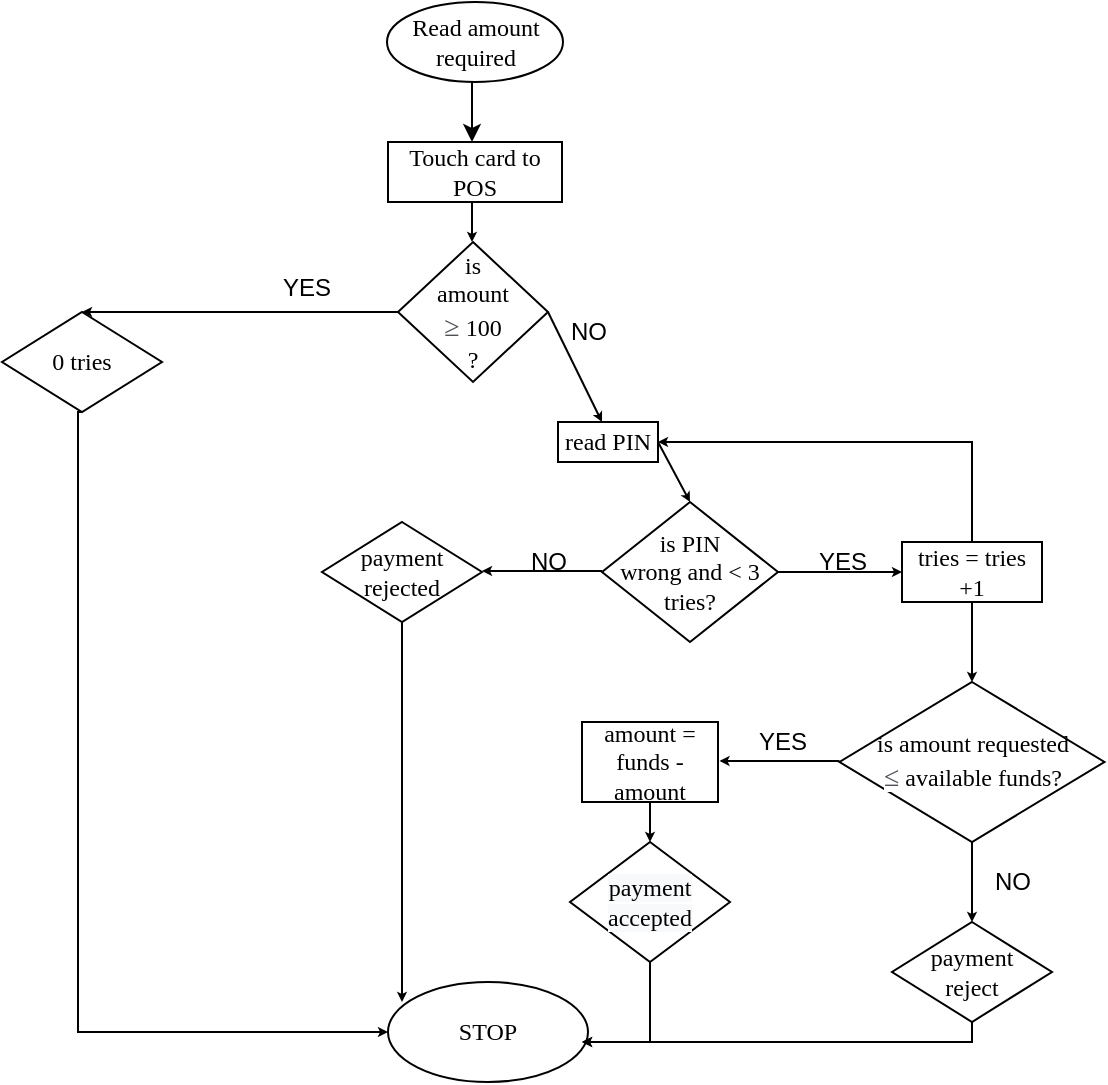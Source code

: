 <mxfile version="17.4.0" type="github">
  <diagram id="GcERge5uJeue2Id1lJ1n" name="Page-1">
    <mxGraphModel dx="1038" dy="547" grid="1" gridSize="10" guides="1" tooltips="1" connect="1" arrows="1" fold="1" page="1" pageScale="1" pageWidth="850" pageHeight="1100" math="0" shadow="0">
      <root>
        <mxCell id="0" />
        <mxCell id="1" parent="0" />
        <mxCell id="C27D3CF7ukaGN8gM3yJd-1" value="&lt;font face=&quot;Times New Roman&quot;&gt;Read amount required&lt;/font&gt;" style="ellipse;whiteSpace=wrap;html=1;" parent="1" vertex="1">
          <mxGeometry x="382.5" width="88" height="40" as="geometry" />
        </mxCell>
        <mxCell id="C27D3CF7ukaGN8gM3yJd-2" value="" style="endArrow=classic;html=1;rounded=0;" parent="1" edge="1">
          <mxGeometry width="50" height="50" relative="1" as="geometry">
            <mxPoint x="425" y="40" as="sourcePoint" />
            <mxPoint x="425" y="70" as="targetPoint" />
          </mxGeometry>
        </mxCell>
        <mxCell id="C27D3CF7ukaGN8gM3yJd-4" value="&lt;font face=&quot;Times New Roman&quot;&gt;Touch card to POS&lt;/font&gt;" style="rounded=0;whiteSpace=wrap;html=1;" parent="1" vertex="1">
          <mxGeometry x="383" y="70" width="87" height="30" as="geometry" />
        </mxCell>
        <mxCell id="C27D3CF7ukaGN8gM3yJd-5" value="&lt;font face=&quot;Times New Roman&quot;&gt;is &lt;br&gt;amount &lt;br&gt;&lt;/font&gt;&lt;span style=&quot;color: rgb(77 , 81 , 86) ; font-size: 14px ; text-align: left ; background-color: rgb(255 , 255 , 255)&quot;&gt;&lt;font face=&quot;Times New Roman&quot;&gt;≥&lt;/font&gt;&lt;/span&gt;&lt;font face=&quot;Times New Roman&quot;&gt;&amp;nbsp;100&lt;br&gt;?&lt;/font&gt;" style="rhombus;whiteSpace=wrap;html=1;" parent="1" vertex="1">
          <mxGeometry x="388" y="120" width="75" height="70" as="geometry" />
        </mxCell>
        <mxCell id="C27D3CF7ukaGN8gM3yJd-8" value="" style="endArrow=classic;html=1;rounded=0;endSize=2;startSize=2;" parent="1" edge="1">
          <mxGeometry width="50" height="50" relative="1" as="geometry">
            <mxPoint x="425" y="100" as="sourcePoint" />
            <mxPoint x="425" y="120" as="targetPoint" />
          </mxGeometry>
        </mxCell>
        <mxCell id="C27D3CF7ukaGN8gM3yJd-12" value="" style="endArrow=classic;html=1;rounded=0;startSize=2;endSize=2;exitX=0;exitY=0.5;exitDx=0;exitDy=0;entryX=0.5;entryY=0;entryDx=0;entryDy=0;" parent="1" source="C27D3CF7ukaGN8gM3yJd-5" target="C27D3CF7ukaGN8gM3yJd-52" edge="1">
          <mxGeometry width="50" height="50" relative="1" as="geometry">
            <mxPoint x="385" y="190" as="sourcePoint" />
            <mxPoint x="230" y="200" as="targetPoint" />
          </mxGeometry>
        </mxCell>
        <mxCell id="C27D3CF7ukaGN8gM3yJd-13" value="" style="endArrow=classic;html=1;rounded=0;startSize=2;endSize=2;exitX=1;exitY=0.5;exitDx=0;exitDy=0;" parent="1" source="C27D3CF7ukaGN8gM3yJd-5" edge="1">
          <mxGeometry width="50" height="50" relative="1" as="geometry">
            <mxPoint x="468" y="190" as="sourcePoint" />
            <mxPoint x="490" y="210" as="targetPoint" />
          </mxGeometry>
        </mxCell>
        <mxCell id="C27D3CF7ukaGN8gM3yJd-17" style="edgeStyle=orthogonalEdgeStyle;rounded=0;orthogonalLoop=1;jettySize=auto;html=1;startSize=2;endSize=2;entryX=0;entryY=0.5;entryDx=0;entryDy=0;exitX=0.5;exitY=1;exitDx=0;exitDy=0;" parent="1" source="C27D3CF7ukaGN8gM3yJd-52" target="C27D3CF7ukaGN8gM3yJd-16" edge="1">
          <mxGeometry relative="1" as="geometry">
            <mxPoint x="378" y="510" as="targetPoint" />
            <mxPoint x="228" y="210" as="sourcePoint" />
            <Array as="points">
              <mxPoint x="228" y="205" />
              <mxPoint x="228" y="515" />
            </Array>
          </mxGeometry>
        </mxCell>
        <mxCell id="C27D3CF7ukaGN8gM3yJd-14" value="YES" style="text;html=1;strokeColor=none;fillColor=none;align=center;verticalAlign=middle;whiteSpace=wrap;rounded=0;" parent="1" vertex="1">
          <mxGeometry x="335" y="140" width="15" height="5" as="geometry" />
        </mxCell>
        <mxCell id="C27D3CF7ukaGN8gM3yJd-15" value="NO" style="text;html=1;align=center;verticalAlign=middle;resizable=0;points=[];autosize=1;strokeColor=none;fillColor=none;" parent="1" vertex="1">
          <mxGeometry x="468" y="155" width="30" height="20" as="geometry" />
        </mxCell>
        <mxCell id="C27D3CF7ukaGN8gM3yJd-16" value="&lt;font face=&quot;Times New Roman&quot;&gt;STOP&lt;/font&gt;" style="ellipse;whiteSpace=wrap;html=1;" parent="1" vertex="1">
          <mxGeometry x="383" y="490" width="100" height="50" as="geometry" />
        </mxCell>
        <mxCell id="C27D3CF7ukaGN8gM3yJd-21" value="&lt;font face=&quot;Times New Roman&quot;&gt;read PIN&lt;/font&gt;" style="rounded=0;whiteSpace=wrap;html=1;" parent="1" vertex="1">
          <mxGeometry x="468" y="210" width="50" height="20" as="geometry" />
        </mxCell>
        <mxCell id="C27D3CF7ukaGN8gM3yJd-34" value="" style="edgeStyle=orthogonalEdgeStyle;rounded=0;orthogonalLoop=1;jettySize=auto;html=1;startSize=2;endSize=2;" parent="1" source="C27D3CF7ukaGN8gM3yJd-23" target="C27D3CF7ukaGN8gM3yJd-33" edge="1">
          <mxGeometry relative="1" as="geometry" />
        </mxCell>
        <mxCell id="C27D3CF7ukaGN8gM3yJd-23" value="&lt;font face=&quot;Times New Roman&quot;&gt;is PIN &lt;br&gt;wrong and &amp;lt; 3 tries?&lt;/font&gt;" style="rhombus;whiteSpace=wrap;html=1;" parent="1" vertex="1">
          <mxGeometry x="490" y="250" width="88" height="70" as="geometry" />
        </mxCell>
        <mxCell id="C27D3CF7ukaGN8gM3yJd-28" value="" style="endArrow=classic;html=1;rounded=0;startSize=2;endSize=2;entryX=0.5;entryY=0;entryDx=0;entryDy=0;" parent="1" target="C27D3CF7ukaGN8gM3yJd-23" edge="1">
          <mxGeometry width="50" height="50" relative="1" as="geometry">
            <mxPoint x="518" y="220" as="sourcePoint" />
            <mxPoint x="533.85" y="247.02" as="targetPoint" />
          </mxGeometry>
        </mxCell>
        <mxCell id="C27D3CF7ukaGN8gM3yJd-43" style="edgeStyle=orthogonalEdgeStyle;rounded=0;orthogonalLoop=1;jettySize=auto;html=1;exitX=0.5;exitY=0;exitDx=0;exitDy=0;startSize=2;endSize=2;" parent="1" source="C27D3CF7ukaGN8gM3yJd-33" target="C27D3CF7ukaGN8gM3yJd-21" edge="1">
          <mxGeometry relative="1" as="geometry">
            <mxPoint x="520" y="220" as="targetPoint" />
            <Array as="points">
              <mxPoint x="675" y="220" />
            </Array>
          </mxGeometry>
        </mxCell>
        <mxCell id="C27D3CF7ukaGN8gM3yJd-56" style="edgeStyle=orthogonalEdgeStyle;rounded=0;orthogonalLoop=1;jettySize=auto;html=1;exitX=0.5;exitY=1;exitDx=0;exitDy=0;startSize=2;endSize=2;" parent="1" source="C27D3CF7ukaGN8gM3yJd-33" edge="1">
          <mxGeometry relative="1" as="geometry">
            <mxPoint x="675" y="340" as="targetPoint" />
          </mxGeometry>
        </mxCell>
        <mxCell id="C27D3CF7ukaGN8gM3yJd-33" value="&lt;font face=&quot;Times New Roman&quot;&gt;tries = tries +1&lt;/font&gt;" style="rounded=0;whiteSpace=wrap;html=1;" parent="1" vertex="1">
          <mxGeometry x="640" y="270" width="70" height="30" as="geometry" />
        </mxCell>
        <mxCell id="C27D3CF7ukaGN8gM3yJd-35" value="&lt;span&gt;YES&lt;/span&gt;" style="text;html=1;align=center;verticalAlign=middle;resizable=0;points=[];autosize=1;strokeColor=none;fillColor=none;" parent="1" vertex="1">
          <mxGeometry x="590" y="270" width="40" height="20" as="geometry" />
        </mxCell>
        <mxCell id="C27D3CF7ukaGN8gM3yJd-45" value="" style="endArrow=classic;html=1;rounded=0;startSize=2;endSize=2;" parent="1" edge="1">
          <mxGeometry width="50" height="50" relative="1" as="geometry">
            <mxPoint x="490" y="284.5" as="sourcePoint" />
            <mxPoint x="430" y="284.5" as="targetPoint" />
          </mxGeometry>
        </mxCell>
        <mxCell id="C27D3CF7ukaGN8gM3yJd-47" value="NO" style="text;html=1;align=center;verticalAlign=middle;resizable=0;points=[];autosize=1;strokeColor=none;fillColor=none;" parent="1" vertex="1">
          <mxGeometry x="448" y="270" width="30" height="20" as="geometry" />
        </mxCell>
        <mxCell id="C27D3CF7ukaGN8gM3yJd-51" value="" style="endArrow=classic;html=1;rounded=0;startSize=2;endSize=2;exitX=0.5;exitY=1;exitDx=0;exitDy=0;" parent="1" source="C27D3CF7ukaGN8gM3yJd-55" edge="1">
          <mxGeometry width="50" height="50" relative="1" as="geometry">
            <mxPoint x="401" y="300" as="sourcePoint" />
            <mxPoint x="390" y="500" as="targetPoint" />
          </mxGeometry>
        </mxCell>
        <mxCell id="C27D3CF7ukaGN8gM3yJd-52" value="&lt;font face=&quot;Times New Roman&quot;&gt;0 tries&lt;/font&gt;" style="rhombus;whiteSpace=wrap;html=1;" parent="1" vertex="1">
          <mxGeometry x="190" y="155" width="80" height="50" as="geometry" />
        </mxCell>
        <mxCell id="C27D3CF7ukaGN8gM3yJd-55" value="&lt;font face=&quot;Times New Roman&quot;&gt;payment rejected&lt;/font&gt;" style="rhombus;whiteSpace=wrap;html=1;" parent="1" vertex="1">
          <mxGeometry x="350" y="260" width="80" height="50" as="geometry" />
        </mxCell>
        <mxCell id="C27D3CF7ukaGN8gM3yJd-63" value="" style="edgeStyle=orthogonalEdgeStyle;rounded=0;orthogonalLoop=1;jettySize=auto;html=1;fontFamily=Times New Roman;startSize=2;endSize=2;" parent="1" edge="1">
          <mxGeometry relative="1" as="geometry">
            <mxPoint x="608.75" y="379.5" as="sourcePoint" />
            <mxPoint x="548.75" y="379.5" as="targetPoint" />
            <Array as="points">
              <mxPoint x="558.75" y="379.5" />
            </Array>
          </mxGeometry>
        </mxCell>
        <mxCell id="C27D3CF7ukaGN8gM3yJd-74" style="edgeStyle=orthogonalEdgeStyle;rounded=0;orthogonalLoop=1;jettySize=auto;html=1;exitX=0.5;exitY=1;exitDx=0;exitDy=0;entryX=0.5;entryY=0;entryDx=0;entryDy=0;fontFamily=Times New Roman;startSize=2;endSize=2;" parent="1" source="C27D3CF7ukaGN8gM3yJd-60" target="C27D3CF7ukaGN8gM3yJd-71" edge="1">
          <mxGeometry relative="1" as="geometry" />
        </mxCell>
        <mxCell id="C27D3CF7ukaGN8gM3yJd-60" value="&lt;span&gt;&lt;font face=&quot;Times New Roman&quot;&gt;is amount requested &lt;br&gt;&lt;/font&gt;&lt;/span&gt;&lt;span style=&quot;color: rgb(77 , 81 , 86) ; font-size: 14px ; text-align: left ; background-color: rgb(255 , 255 , 255)&quot;&gt;&lt;font face=&quot;Times New Roman&quot;&gt;≤&lt;/font&gt;&lt;/span&gt;&lt;span&gt;&lt;font face=&quot;Times New Roman&quot;&gt;&amp;nbsp;available funds?&lt;/font&gt;&lt;/span&gt;" style="rhombus;whiteSpace=wrap;html=1;" parent="1" vertex="1">
          <mxGeometry x="608.75" y="340" width="132.5" height="80" as="geometry" />
        </mxCell>
        <mxCell id="C27D3CF7ukaGN8gM3yJd-69" style="edgeStyle=orthogonalEdgeStyle;rounded=0;orthogonalLoop=1;jettySize=auto;html=1;exitX=0.5;exitY=1;exitDx=0;exitDy=0;entryX=0.5;entryY=0;entryDx=0;entryDy=0;fontFamily=Times New Roman;startSize=2;endSize=2;" parent="1" source="C27D3CF7ukaGN8gM3yJd-62" target="C27D3CF7ukaGN8gM3yJd-68" edge="1">
          <mxGeometry relative="1" as="geometry" />
        </mxCell>
        <mxCell id="C27D3CF7ukaGN8gM3yJd-62" value="amount = funds - amount" style="rounded=0;whiteSpace=wrap;html=1;fontFamily=Times New Roman;" parent="1" vertex="1">
          <mxGeometry x="480" y="360" width="68" height="40" as="geometry" />
        </mxCell>
        <mxCell id="C27D3CF7ukaGN8gM3yJd-65" value="&lt;span style=&quot;font-family: &amp;#34;helvetica&amp;#34;&quot;&gt;YES&lt;/span&gt;" style="text;html=1;align=center;verticalAlign=middle;resizable=0;points=[];autosize=1;strokeColor=none;fillColor=none;fontFamily=Times New Roman;" parent="1" vertex="1">
          <mxGeometry x="560" y="360" width="40" height="20" as="geometry" />
        </mxCell>
        <mxCell id="C27D3CF7ukaGN8gM3yJd-70" style="edgeStyle=orthogonalEdgeStyle;rounded=0;orthogonalLoop=1;jettySize=auto;html=1;exitX=0.5;exitY=1;exitDx=0;exitDy=0;fontFamily=Times New Roman;startSize=2;endSize=2;" parent="1" source="C27D3CF7ukaGN8gM3yJd-68" edge="1">
          <mxGeometry relative="1" as="geometry">
            <mxPoint x="480" y="520" as="targetPoint" />
            <Array as="points">
              <mxPoint x="514" y="520" />
            </Array>
          </mxGeometry>
        </mxCell>
        <mxCell id="C27D3CF7ukaGN8gM3yJd-68" value="&lt;span style=&quot;color: rgb(0 , 0 , 0) ; font-family: &amp;#34;times new roman&amp;#34; ; font-size: 12px ; font-style: normal ; font-weight: 400 ; letter-spacing: normal ; text-align: center ; text-indent: 0px ; text-transform: none ; word-spacing: 0px ; background-color: rgb(248 , 249 , 250) ; display: inline ; float: none&quot;&gt;payment accepted&lt;/span&gt;" style="rhombus;whiteSpace=wrap;html=1;fontFamily=Times New Roman;" parent="1" vertex="1">
          <mxGeometry x="474" y="420" width="80" height="60" as="geometry" />
        </mxCell>
        <mxCell id="C27D3CF7ukaGN8gM3yJd-76" style="edgeStyle=orthogonalEdgeStyle;rounded=0;orthogonalLoop=1;jettySize=auto;html=1;fontFamily=Times New Roman;startSize=2;endSize=2;" parent="1" edge="1">
          <mxGeometry relative="1" as="geometry">
            <mxPoint x="480" y="520" as="targetPoint" />
            <mxPoint x="675" y="500" as="sourcePoint" />
            <Array as="points">
              <mxPoint x="675" y="520" />
            </Array>
          </mxGeometry>
        </mxCell>
        <mxCell id="C27D3CF7ukaGN8gM3yJd-71" value="payment &lt;br&gt;reject" style="rhombus;whiteSpace=wrap;html=1;fontFamily=Times New Roman;" parent="1" vertex="1">
          <mxGeometry x="635" y="460" width="80" height="50" as="geometry" />
        </mxCell>
        <mxCell id="C27D3CF7ukaGN8gM3yJd-77" value="&lt;span style=&quot;font-family: &amp;#34;helvetica&amp;#34;&quot;&gt;NO&lt;/span&gt;" style="text;html=1;align=center;verticalAlign=middle;resizable=0;points=[];autosize=1;strokeColor=none;fillColor=none;fontFamily=Times New Roman;" parent="1" vertex="1">
          <mxGeometry x="680" y="430" width="30" height="20" as="geometry" />
        </mxCell>
      </root>
    </mxGraphModel>
  </diagram>
</mxfile>
